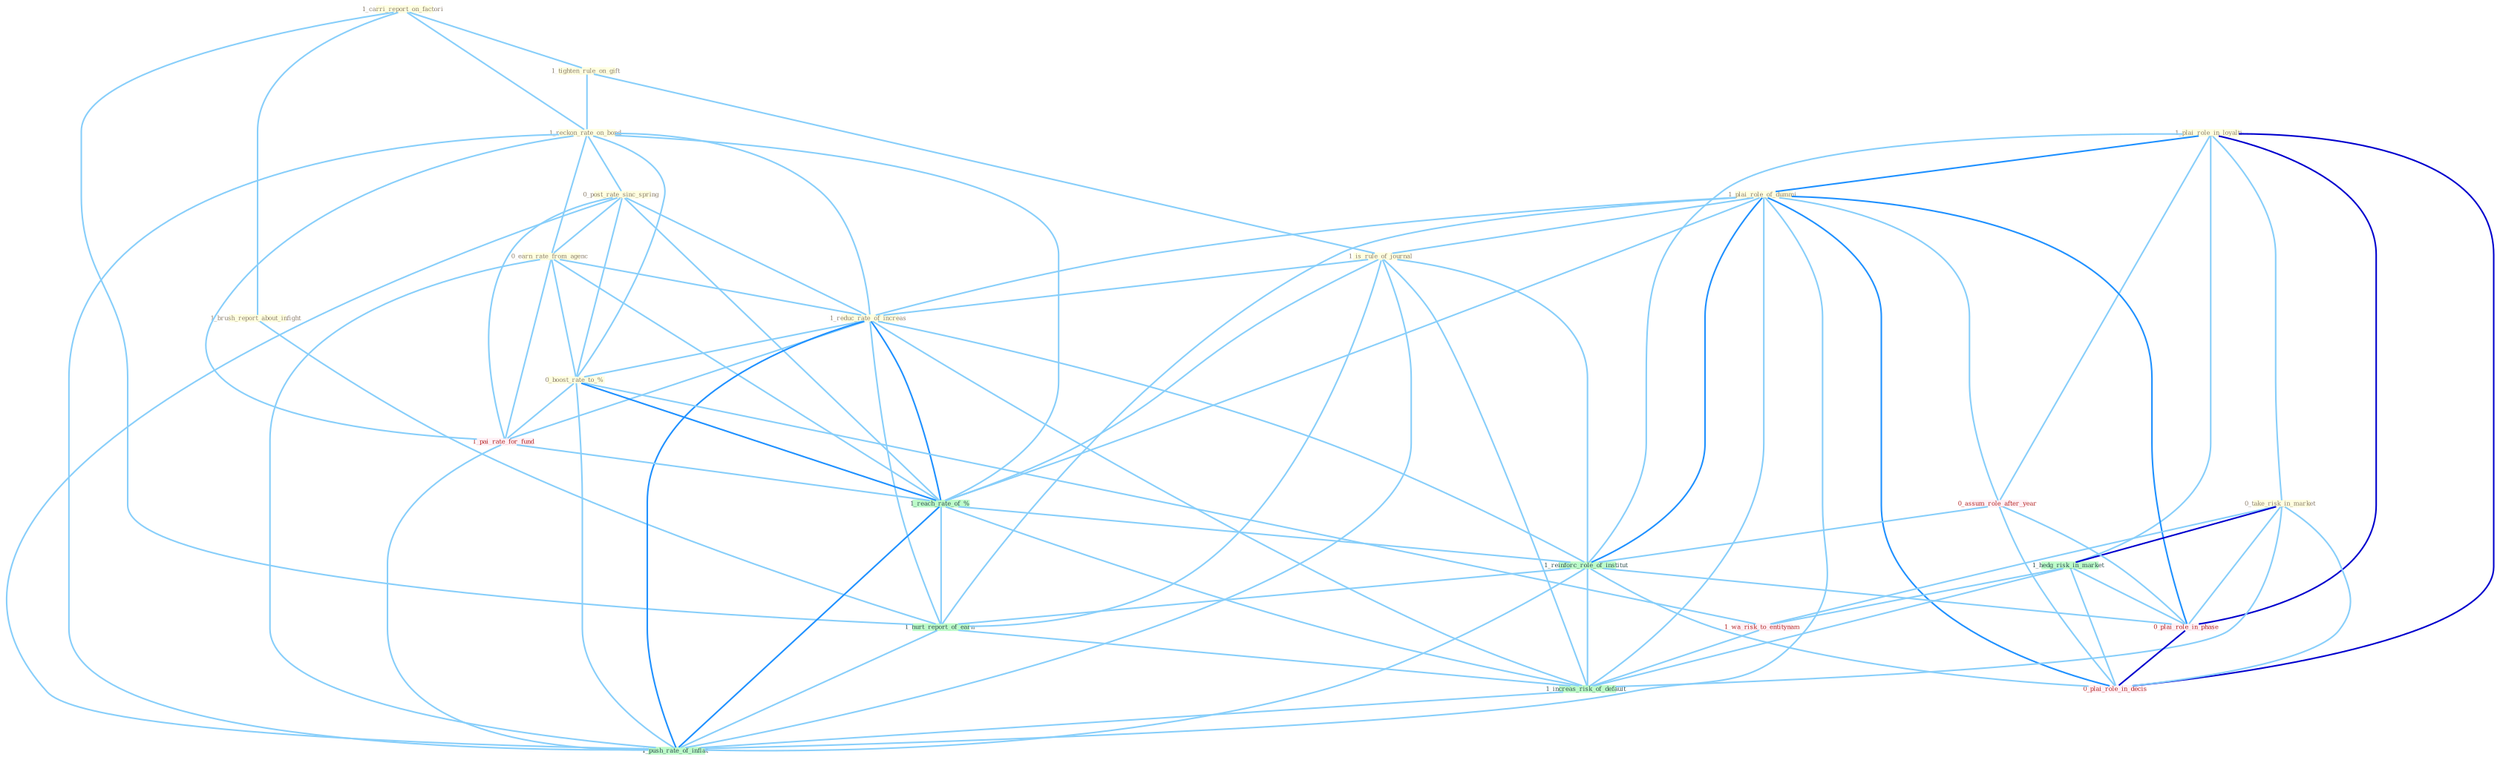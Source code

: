 Graph G{ 
    node
    [shape=polygon,style=filled,width=.5,height=.06,color="#BDFCC9",fixedsize=true,fontsize=4,
    fontcolor="#2f4f4f"];
    {node
    [color="#ffffe0", fontcolor="#8b7d6b"] "1_carri_report_on_factori " "1_brush_report_about_infight " "1_tighten_rule_on_gift " "1_plai_role_in_loyalti " "1_reckon_rate_on_bond " "0_post_rate_sinc_spring " "1_plai_role_of_dummi " "0_earn_rate_from_agenc " "1_is_rule_of_journal " "1_reduc_rate_of_increas " "0_take_risk_in_market " "0_boost_rate_to_% "}
{node [color="#fff0f5", fontcolor="#b22222"] "0_assum_role_after_year " "1_pai_rate_for_fund " "1_wa_risk_to_entitynam " "0_plai_role_in_phase " "0_plai_role_in_decis "}
edge [color="#B0E2FF"];

	"1_carri_report_on_factori " -- "1_brush_report_about_infight " [w="1", color="#87cefa" ];
	"1_carri_report_on_factori " -- "1_tighten_rule_on_gift " [w="1", color="#87cefa" ];
	"1_carri_report_on_factori " -- "1_reckon_rate_on_bond " [w="1", color="#87cefa" ];
	"1_carri_report_on_factori " -- "1_hurt_report_of_earn " [w="1", color="#87cefa" ];
	"1_brush_report_about_infight " -- "1_hurt_report_of_earn " [w="1", color="#87cefa" ];
	"1_tighten_rule_on_gift " -- "1_reckon_rate_on_bond " [w="1", color="#87cefa" ];
	"1_tighten_rule_on_gift " -- "1_is_rule_of_journal " [w="1", color="#87cefa" ];
	"1_plai_role_in_loyalti " -- "1_plai_role_of_dummi " [w="2", color="#1e90ff" , len=0.8];
	"1_plai_role_in_loyalti " -- "0_take_risk_in_market " [w="1", color="#87cefa" ];
	"1_plai_role_in_loyalti " -- "0_assum_role_after_year " [w="1", color="#87cefa" ];
	"1_plai_role_in_loyalti " -- "1_hedg_risk_in_market " [w="1", color="#87cefa" ];
	"1_plai_role_in_loyalti " -- "1_reinforc_role_of_institut " [w="1", color="#87cefa" ];
	"1_plai_role_in_loyalti " -- "0_plai_role_in_phase " [w="3", color="#0000cd" , len=0.6];
	"1_plai_role_in_loyalti " -- "0_plai_role_in_decis " [w="3", color="#0000cd" , len=0.6];
	"1_reckon_rate_on_bond " -- "0_post_rate_sinc_spring " [w="1", color="#87cefa" ];
	"1_reckon_rate_on_bond " -- "0_earn_rate_from_agenc " [w="1", color="#87cefa" ];
	"1_reckon_rate_on_bond " -- "1_reduc_rate_of_increas " [w="1", color="#87cefa" ];
	"1_reckon_rate_on_bond " -- "0_boost_rate_to_% " [w="1", color="#87cefa" ];
	"1_reckon_rate_on_bond " -- "1_pai_rate_for_fund " [w="1", color="#87cefa" ];
	"1_reckon_rate_on_bond " -- "1_reach_rate_of_% " [w="1", color="#87cefa" ];
	"1_reckon_rate_on_bond " -- "1_push_rate_of_inflat " [w="1", color="#87cefa" ];
	"0_post_rate_sinc_spring " -- "0_earn_rate_from_agenc " [w="1", color="#87cefa" ];
	"0_post_rate_sinc_spring " -- "1_reduc_rate_of_increas " [w="1", color="#87cefa" ];
	"0_post_rate_sinc_spring " -- "0_boost_rate_to_% " [w="1", color="#87cefa" ];
	"0_post_rate_sinc_spring " -- "1_pai_rate_for_fund " [w="1", color="#87cefa" ];
	"0_post_rate_sinc_spring " -- "1_reach_rate_of_% " [w="1", color="#87cefa" ];
	"0_post_rate_sinc_spring " -- "1_push_rate_of_inflat " [w="1", color="#87cefa" ];
	"1_plai_role_of_dummi " -- "1_is_rule_of_journal " [w="1", color="#87cefa" ];
	"1_plai_role_of_dummi " -- "1_reduc_rate_of_increas " [w="1", color="#87cefa" ];
	"1_plai_role_of_dummi " -- "0_assum_role_after_year " [w="1", color="#87cefa" ];
	"1_plai_role_of_dummi " -- "1_reach_rate_of_% " [w="1", color="#87cefa" ];
	"1_plai_role_of_dummi " -- "1_reinforc_role_of_institut " [w="2", color="#1e90ff" , len=0.8];
	"1_plai_role_of_dummi " -- "0_plai_role_in_phase " [w="2", color="#1e90ff" , len=0.8];
	"1_plai_role_of_dummi " -- "1_hurt_report_of_earn " [w="1", color="#87cefa" ];
	"1_plai_role_of_dummi " -- "1_increas_risk_of_default " [w="1", color="#87cefa" ];
	"1_plai_role_of_dummi " -- "0_plai_role_in_decis " [w="2", color="#1e90ff" , len=0.8];
	"1_plai_role_of_dummi " -- "1_push_rate_of_inflat " [w="1", color="#87cefa" ];
	"0_earn_rate_from_agenc " -- "1_reduc_rate_of_increas " [w="1", color="#87cefa" ];
	"0_earn_rate_from_agenc " -- "0_boost_rate_to_% " [w="1", color="#87cefa" ];
	"0_earn_rate_from_agenc " -- "1_pai_rate_for_fund " [w="1", color="#87cefa" ];
	"0_earn_rate_from_agenc " -- "1_reach_rate_of_% " [w="1", color="#87cefa" ];
	"0_earn_rate_from_agenc " -- "1_push_rate_of_inflat " [w="1", color="#87cefa" ];
	"1_is_rule_of_journal " -- "1_reduc_rate_of_increas " [w="1", color="#87cefa" ];
	"1_is_rule_of_journal " -- "1_reach_rate_of_% " [w="1", color="#87cefa" ];
	"1_is_rule_of_journal " -- "1_reinforc_role_of_institut " [w="1", color="#87cefa" ];
	"1_is_rule_of_journal " -- "1_hurt_report_of_earn " [w="1", color="#87cefa" ];
	"1_is_rule_of_journal " -- "1_increas_risk_of_default " [w="1", color="#87cefa" ];
	"1_is_rule_of_journal " -- "1_push_rate_of_inflat " [w="1", color="#87cefa" ];
	"1_reduc_rate_of_increas " -- "0_boost_rate_to_% " [w="1", color="#87cefa" ];
	"1_reduc_rate_of_increas " -- "1_pai_rate_for_fund " [w="1", color="#87cefa" ];
	"1_reduc_rate_of_increas " -- "1_reach_rate_of_% " [w="2", color="#1e90ff" , len=0.8];
	"1_reduc_rate_of_increas " -- "1_reinforc_role_of_institut " [w="1", color="#87cefa" ];
	"1_reduc_rate_of_increas " -- "1_hurt_report_of_earn " [w="1", color="#87cefa" ];
	"1_reduc_rate_of_increas " -- "1_increas_risk_of_default " [w="1", color="#87cefa" ];
	"1_reduc_rate_of_increas " -- "1_push_rate_of_inflat " [w="2", color="#1e90ff" , len=0.8];
	"0_take_risk_in_market " -- "1_hedg_risk_in_market " [w="3", color="#0000cd" , len=0.6];
	"0_take_risk_in_market " -- "1_wa_risk_to_entitynam " [w="1", color="#87cefa" ];
	"0_take_risk_in_market " -- "0_plai_role_in_phase " [w="1", color="#87cefa" ];
	"0_take_risk_in_market " -- "1_increas_risk_of_default " [w="1", color="#87cefa" ];
	"0_take_risk_in_market " -- "0_plai_role_in_decis " [w="1", color="#87cefa" ];
	"0_boost_rate_to_% " -- "1_pai_rate_for_fund " [w="1", color="#87cefa" ];
	"0_boost_rate_to_% " -- "1_reach_rate_of_% " [w="2", color="#1e90ff" , len=0.8];
	"0_boost_rate_to_% " -- "1_wa_risk_to_entitynam " [w="1", color="#87cefa" ];
	"0_boost_rate_to_% " -- "1_push_rate_of_inflat " [w="1", color="#87cefa" ];
	"0_assum_role_after_year " -- "1_reinforc_role_of_institut " [w="1", color="#87cefa" ];
	"0_assum_role_after_year " -- "0_plai_role_in_phase " [w="1", color="#87cefa" ];
	"0_assum_role_after_year " -- "0_plai_role_in_decis " [w="1", color="#87cefa" ];
	"1_hedg_risk_in_market " -- "1_wa_risk_to_entitynam " [w="1", color="#87cefa" ];
	"1_hedg_risk_in_market " -- "0_plai_role_in_phase " [w="1", color="#87cefa" ];
	"1_hedg_risk_in_market " -- "1_increas_risk_of_default " [w="1", color="#87cefa" ];
	"1_hedg_risk_in_market " -- "0_plai_role_in_decis " [w="1", color="#87cefa" ];
	"1_pai_rate_for_fund " -- "1_reach_rate_of_% " [w="1", color="#87cefa" ];
	"1_pai_rate_for_fund " -- "1_push_rate_of_inflat " [w="1", color="#87cefa" ];
	"1_reach_rate_of_% " -- "1_reinforc_role_of_institut " [w="1", color="#87cefa" ];
	"1_reach_rate_of_% " -- "1_hurt_report_of_earn " [w="1", color="#87cefa" ];
	"1_reach_rate_of_% " -- "1_increas_risk_of_default " [w="1", color="#87cefa" ];
	"1_reach_rate_of_% " -- "1_push_rate_of_inflat " [w="2", color="#1e90ff" , len=0.8];
	"1_reinforc_role_of_institut " -- "0_plai_role_in_phase " [w="1", color="#87cefa" ];
	"1_reinforc_role_of_institut " -- "1_hurt_report_of_earn " [w="1", color="#87cefa" ];
	"1_reinforc_role_of_institut " -- "1_increas_risk_of_default " [w="1", color="#87cefa" ];
	"1_reinforc_role_of_institut " -- "0_plai_role_in_decis " [w="1", color="#87cefa" ];
	"1_reinforc_role_of_institut " -- "1_push_rate_of_inflat " [w="1", color="#87cefa" ];
	"1_wa_risk_to_entitynam " -- "1_increas_risk_of_default " [w="1", color="#87cefa" ];
	"0_plai_role_in_phase " -- "0_plai_role_in_decis " [w="3", color="#0000cd" , len=0.6];
	"1_hurt_report_of_earn " -- "1_increas_risk_of_default " [w="1", color="#87cefa" ];
	"1_hurt_report_of_earn " -- "1_push_rate_of_inflat " [w="1", color="#87cefa" ];
	"1_increas_risk_of_default " -- "1_push_rate_of_inflat " [w="1", color="#87cefa" ];
}